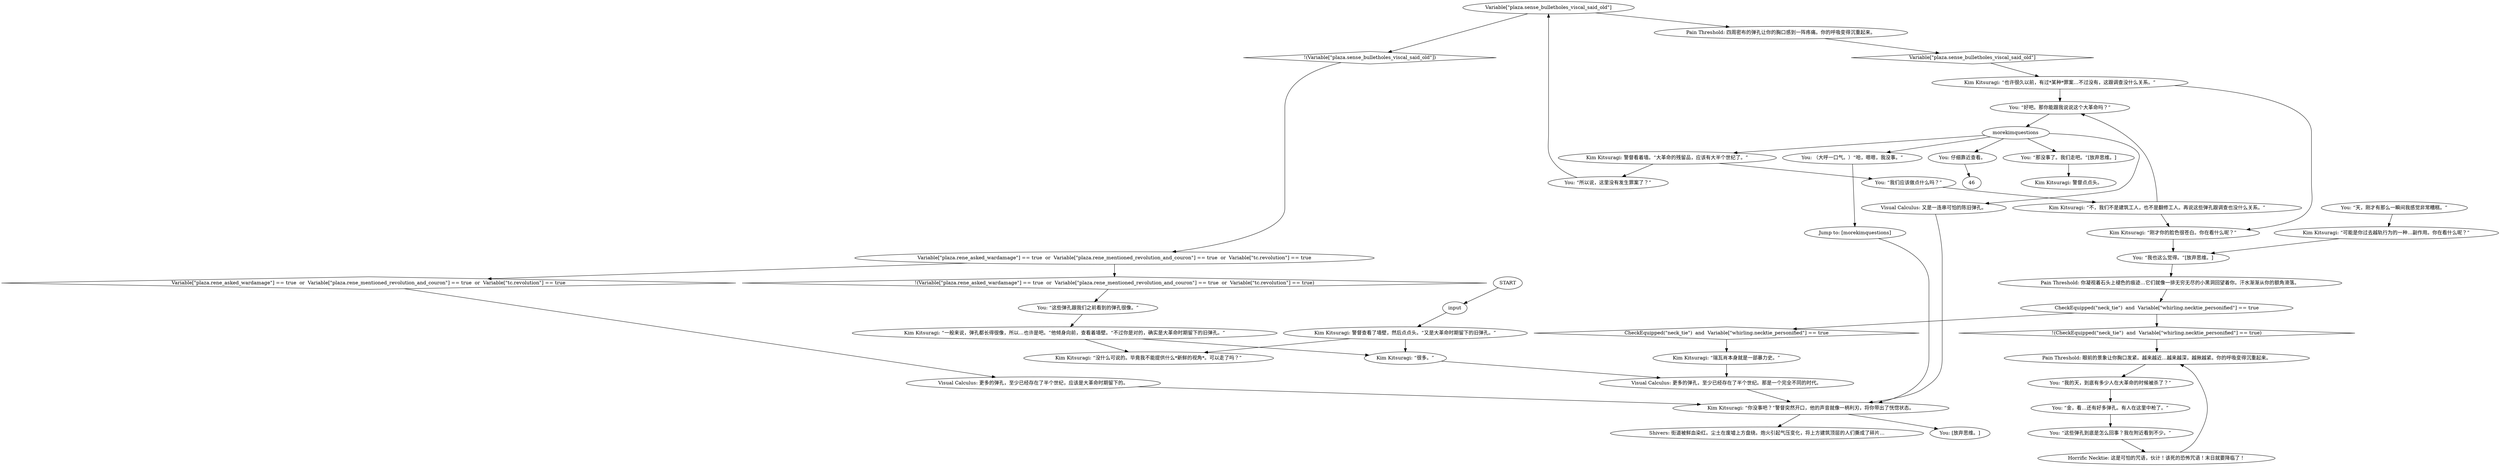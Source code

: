 # BACKYARD ORB / more bullet thoughts
# quick comments with kim or not about the other bullet holes in this wall.
# ==================================================
digraph G {
	  0 [label="START"];
	  1 [label="input"];
	  2 [label="You: 仔细靠近查看。"];
	  3 [label="Visual Calculus: 更多的弹孔，至少已经存在了半个世纪，应该是大革命时期留下的。"];
	  4 [label="Kim Kitsuragi: “一般来说，弹孔都长得很像，所以…也许是吧。”他倾身向前，查看着墙壁。“不过你是对的，确实是大革命时期留下的旧弹孔。”"];
	  5 [label="You: “好吧。那你能跟我说说这个大革命吗？”"];
	  6 [label="You: “所以说，这里没有发生罪案了？”"];
	  7 [label="Kim Kitsuragi: “可能是你过去越轨行为的一种…副作用。你在看什么呢？”"];
	  8 [label="Kim Kitsuragi: “不，我们不是建筑工人，也不是翻修工人。再说这些弹孔跟调查也没什么关系。”"];
	  9 [label="CheckEquipped(\"neck_tie\")  and  Variable[\"whirling.necktie_personified\"] == true"];
	  10 [label="CheckEquipped(\"neck_tie\")  and  Variable[\"whirling.necktie_personified\"] == true", shape=diamond];
	  11 [label="!(CheckEquipped(\"neck_tie\")  and  Variable[\"whirling.necktie_personified\"] == true)", shape=diamond];
	  12 [label="Kim Kitsuragi: 警督点点头。"];
	  13 [label="Variable[\"plaza.rene_asked_wardamage\"] == true  or  Variable[\"plaza.rene_mentioned_revolution_and_couron\"] == true  or  Variable[\"tc.revolution\"] == true"];
	  14 [label="Variable[\"plaza.rene_asked_wardamage\"] == true  or  Variable[\"plaza.rene_mentioned_revolution_and_couron\"] == true  or  Variable[\"tc.revolution\"] == true", shape=diamond];
	  15 [label="!(Variable[\"plaza.rene_asked_wardamage\"] == true  or  Variable[\"plaza.rene_mentioned_revolution_and_couron\"] == true  or  Variable[\"tc.revolution\"] == true)", shape=diamond];
	  16 [label="You: “我们应该做点什么吗？”"];
	  17 [label="Pain Threshold: 眼前的景象让你胸口发紧。越来越近…越来越深，越揪越紧。你的呼吸变得沉重起来。"];
	  18 [label="You: “天，刚才有那么一瞬间我感觉非常糟糕。”"];
	  19 [label="Shivers: 街道被鲜血染红。尘土在废墟上方盘绕。炮火引起气压变化，将上方建筑顶层的人们撕成了碎片…"];
	  20 [label="Visual Calculus: 更多的弹孔，至少已经存在了半个世纪。那是一个完全不同的时代。"];
	  21 [label="You: “这些弹孔跟我们之前看到的弹孔很像。”"];
	  22 [label="You: （大呼一口气。）“哈，嗯嗯，我没事。”"];
	  23 [label="You: [放弃思维。]"];
	  24 [label="You: “那没事了。我们走吧。”[放弃思维。]"];
	  25 [label="Kim Kitsuragi: “刚才你的脸色很苍白。你在看什么呢？”"];
	  26 [label="Jump to: [morekimquestions]"];
	  27 [label="You: “我也这么觉得。”[放弃思维。]"];
	  28 [label="Kim Kitsuragi: “没什么可说的。毕竟我不能提供什么*新鲜的视角*。可以走了吗？”"];
	  29 [label="morekimquestions"];
	  30 [label="Kim Kitsuragi: “你没事吧？”警督突然开口，他的声音就像一柄利刃，将你带出了恍惚状态。"];
	  31 [label="You: “我的天，到底有多少人在大革命的时候被杀了？”"];
	  32 [label="Kim Kitsuragi: “很多。”"];
	  33 [label="You: “金，看…还有好多弹孔。有人在这里中枪了。”"];
	  34 [label="Visual Calculus: 又是一连串可怕的陈旧弹孔。"];
	  35 [label="Kim Kitsuragi: “也许很久以前，有过*某种*罪案…不过没有，这跟调查没什么关系。”"];
	  36 [label="Variable[\"plaza.sense_bulletholes_viscal_said_old\"]"];
	  37 [label="Variable[\"plaza.sense_bulletholes_viscal_said_old\"]", shape=diamond];
	  38 [label="!(Variable[\"plaza.sense_bulletholes_viscal_said_old\"])", shape=diamond];
	  39 [label="Pain Threshold: 四周密布的弹孔让你的胸口感到一阵疼痛。你的呼吸变得沉重起来。"];
	  40 [label="Kim Kitsuragi: 警督查看了墙壁，然后点点头。“又是大革命时期留下的旧弹孔。”"];
	  41 [label="You: “这些弹孔到底是怎么回事？我在附近看到不少。”"];
	  42 [label="Kim Kitsuragi: 警督看着墙。“大革命的残留品，应该有大半个世纪了。”"];
	  43 [label="Horrific Necktie: 这是可怕的咒语，伙计！该死的恐怖咒语！末日就要降临了！"];
	  44 [label="Kim Kitsuragi: “瑞瓦肖本身就是一部暴力史。”"];
	  45 [label="Pain Threshold: 你凝视着石头上褪色的痕迹…它们就像一排无穷无尽的小黑洞回望着你。汗水渐渐从你的额角滑落。"];
	  0 -> 1
	  1 -> 40
	  2 -> 46
	  3 -> 30
	  4 -> 32
	  4 -> 28
	  5 -> 29
	  6 -> 36
	  7 -> 27
	  8 -> 25
	  8 -> 5
	  9 -> 10
	  9 -> 11
	  10 -> 44
	  11 -> 17
	  13 -> 14
	  13 -> 15
	  14 -> 3
	  15 -> 21
	  16 -> 8
	  17 -> 31
	  18 -> 7
	  20 -> 30
	  21 -> 4
	  22 -> 26
	  24 -> 12
	  25 -> 27
	  26 -> 30
	  27 -> 45
	  29 -> 2
	  29 -> 34
	  29 -> 42
	  29 -> 22
	  29 -> 24
	  30 -> 19
	  30 -> 23
	  31 -> 33
	  32 -> 20
	  33 -> 41
	  34 -> 30
	  35 -> 25
	  35 -> 5
	  36 -> 38
	  36 -> 39
	  37 -> 35
	  38 -> 13
	  39 -> 37
	  40 -> 32
	  40 -> 28
	  41 -> 43
	  42 -> 16
	  42 -> 6
	  43 -> 17
	  44 -> 20
	  45 -> 9
}

